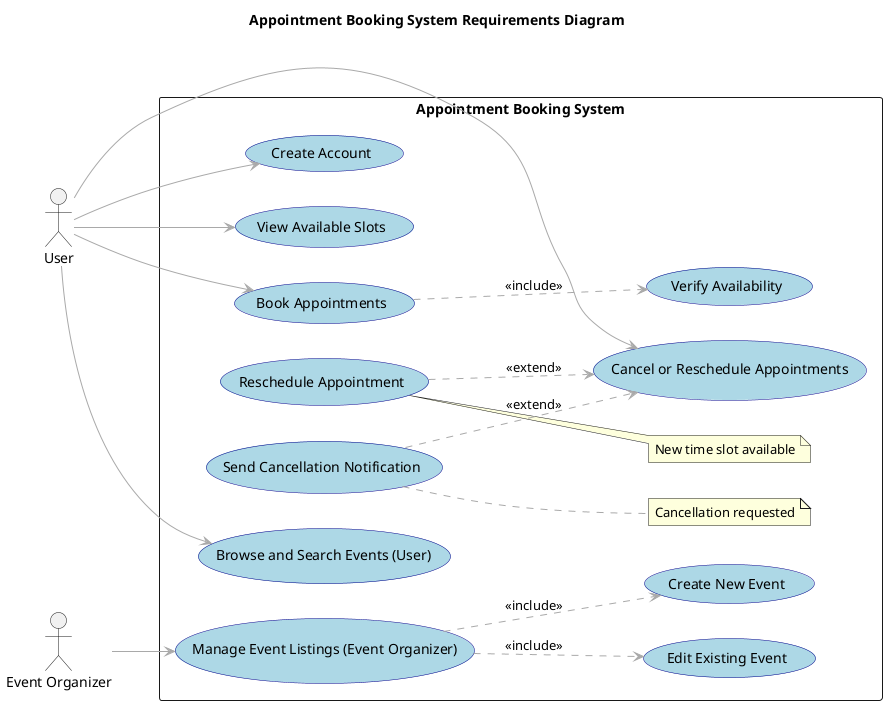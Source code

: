 @startuml
left to right direction
title Appointment Booking System Requirements Diagram
skinparam usecase {
    BackgroundColor LightBlue
    BorderColor DarkBlue
    ArrowColor DarkGray
    ActorBorderColor Navy
}

actor "User" as User
actor "Event Organizer" as Event_Organizer

rectangle "Appointment Booking System" {
    usecase "Create Account" as FR001
    User --> FR001
    usecase "View Available Slots" as FR002
    User --> FR002
    usecase "Book Appointments" as FR003
    usecase "Verify Availability" as FR004
    FR003 ..> FR004 : <<include>>
    User --> FR003
    usecase "Cancel or Reschedule Appointments" as FR005
    usecase "Send Cancellation Notification" as FR006
    FR006 ..> FR005 : <<extend>>
    note right of FR006 : Cancellation requested
    usecase "Reschedule Appointment" as FR007
    FR007 ..> FR005 : <<extend>>
    note right of FR007 : New time slot available
    User --> FR005
    usecase "Manage Event Listings (Event Organizer)" as FR008
    usecase "Create New Event" as FR009
    FR008 ..> FR009 : <<include>>
    usecase "Edit Existing Event" as FR010
    FR008 ..> FR010 : <<include>>
    Event_Organizer --> FR008
    usecase "Browse and Search Events (User)" as FR011
    User --> FR011
}
@enduml